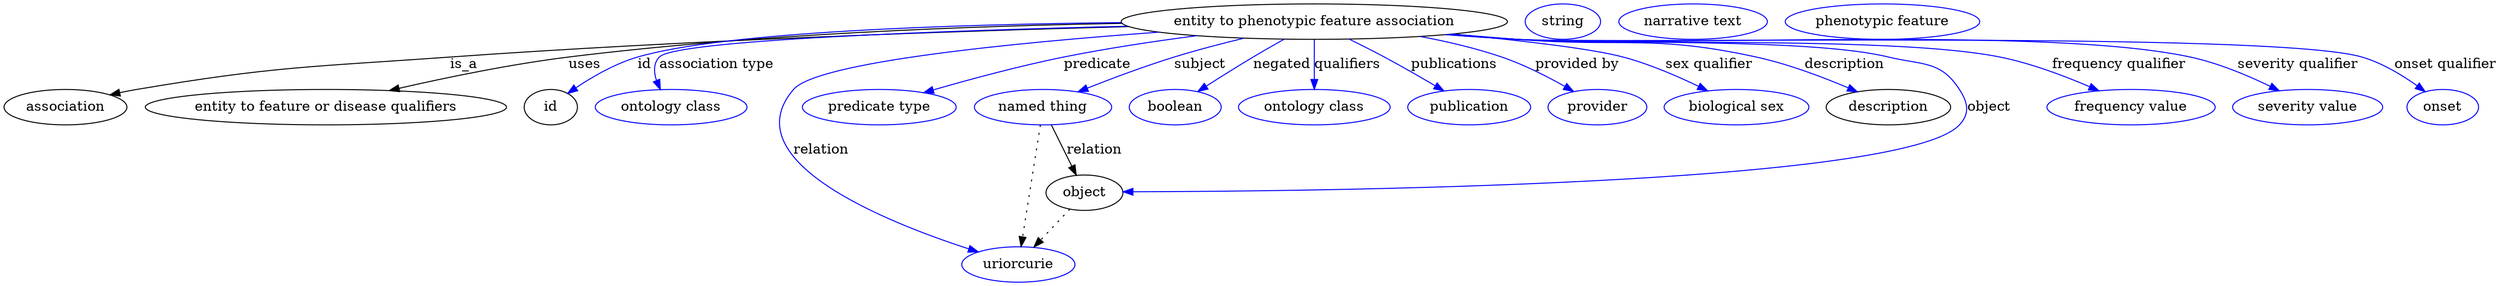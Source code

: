 digraph {
	graph [bb="0,0,2068,283"];
	node [label="\N"];
	"entity to phenotypic feature association"	 [height=0.5,
		label="entity to phenotypic feature association",
		pos="1092,265",
		width=4.1524];
	association	 [height=0.5,
		pos="50.046,178",
		width=1.3902];
	"entity to phenotypic feature association" -> association	 [label=is_a,
		lp="376.05,221.5",
		pos="e,86.934,190.29 945.95,261.14 798.98,256.47 565.97,246.9 365.05,229 250.78,218.82 221.19,220.16 109.05,196 104.98,195.12 100.79,\
194.1 96.614,192.99"];
	"entity to feature or disease qualifiers"	 [height=0.5,
		pos="258.05,178",
		width=3.8816];
	"entity to phenotypic feature association" -> "entity to feature or disease qualifiers"	 [label=uses,
		lp="478.05,221.5",
		pos="e,313.55,194.55 948.87,259.81 793.51,253.63 555.67,242.45 466.05,229 417.64,221.74 364.02,208.46 323.34,197.27"];
	id	 [height=0.5,
		pos="443.05,178",
		width=0.75];
	"entity to phenotypic feature association" -> id	 [color=blue,
		label=id,
		lp="530.55,221.5",
		pos="e,460.01,192.09 949.37,259.57 794.63,253.1 564.35,241.59 525.05,229 504.3,222.36 483.49,209.32 468.02,198.09",
		style=solid];
	"association type"	 [color=blue,
		height=0.5,
		label="ontology class",
		pos="550.05,178",
		width=1.7151];
	"entity to phenotypic feature association" -> "association type"	 [color=blue,
		label="association type",
		lp="589.05,221.5",
		pos="e,542.01,196.27 947.42,260.33 790.01,254.53 558.71,243.59 545.05,229 539.34,222.91 538.49,214.43 539.7,206.13",
		style=solid];
	subject	 [color=blue,
		height=0.5,
		label="named thing",
		pos="862.05,178",
		width=1.5346];
	"entity to phenotypic feature association" -> subject	 [color=blue,
		label=subject,
		lp="1002.5,221.5",
		pos="e,894.63,192.57 1038.2,248.18 1020.6,242.39 1000.9,235.69 983.05,229 956.41,219.01 926.98,206.63 903.82,196.58",
		style=solid];
	predicate	 [color=blue,
		height=0.5,
		label="predicate type",
		pos="728.05,178",
		width=1.679];
	"entity to phenotypic feature association" -> predicate	 [color=blue,
		label=predicate,
		lp="918.05,221.5",
		pos="e,767.68,191.73 999.92,250.72 966.12,244.86 927.67,237.45 893.05,229 853.71,219.4 809.97,205.74 777.41,194.97",
		style=solid];
	relation	 [color=blue,
		height=0.5,
		label=uriorcurie,
		pos="838.05,18",
		width=1.2638];
	"entity to phenotypic feature association" -> relation	 [color=blue,
		label=relation,
		lp="682.05,134.5",
		pos="e,806.11,30.988 973.03,254.06 851.86,241.68 679.02,220.07 659.05,196 606.12,132.23 729.06,65.541 796.92,35.046",
		style=solid];
	negated	 [color=blue,
		height=0.5,
		label=boolean,
		pos="974.05,178",
		width=1.0652];
	"entity to phenotypic feature association" -> negated	 [color=blue,
		label=negated,
		lp="1062.5,221.5",
		pos="e,995.02,193.46 1067.9,247.18 1049.1,233.35 1023,214.12 1003.1,199.44",
		style=solid];
	qualifiers	 [color=blue,
		height=0.5,
		label="ontology class",
		pos="1092,178",
		width=1.7151];
	"entity to phenotypic feature association" -> qualifiers	 [color=blue,
		label=qualifiers,
		lp="1118,221.5",
		pos="e,1092,196 1092,246.97 1092,235.19 1092,219.56 1092,206.16",
		style=solid];
	publications	 [color=blue,
		height=0.5,
		label=publication,
		pos="1222,178",
		width=1.3902];
	"entity to phenotypic feature association" -> publications	 [color=blue,
		label=publications,
		lp="1202.5,221.5",
		pos="e,1199.2,194.04 1120.1,247.23 1129,241.47 1139,235.02 1148,229 1162.2,219.57 1177.7,208.91 1190.9,199.79",
		style=solid];
	"provided by"	 [color=blue,
		height=0.5,
		label=provider,
		pos="1330,178",
		width=1.1193];
	"entity to phenotypic feature association" -> "provided by"	 [color=blue,
		label="provided by",
		lp="1304,221.5",
		pos="e,1307.6,193.04 1172.4,249.72 1194.7,244.34 1218.7,237.47 1240,229 1260.5,220.91 1281.9,208.9 1298.8,198.57",
		style=solid];
	"sex qualifier"	 [color=blue,
		height=0.5,
		label="biological sex",
		pos="1448,178",
		width=1.661];
	"entity to phenotypic feature association" -> "sex qualifier"	 [color=blue,
		label="sex qualifier",
		lp="1412,221.5",
		pos="e,1420.4,194.05 1200.4,252.59 1254.9,245.68 1314.9,236.92 1341,229 1365.5,221.6 1391.3,209.4 1411.5,198.79",
		style=solid];
	description	 [height=0.5,
		pos="1576,178",
		width=1.3902];
	"entity to phenotypic feature association" -> description	 [color=blue,
		label=description,
		lp="1527.5,221.5",
		pos="e,1546.8,192.71 1199.5,252.41 1216.4,250.53 1233.7,248.67 1250,247 1338.8,237.95 1363.3,249.97 1450,229 1480.4,221.66 1513.1,208.26 \
1537.5,197.05",
		style=solid];
	object	 [height=0.5,
		pos="898.05,91",
		width=0.9027];
	"entity to phenotypic feature association" -> object	 [color=blue,
		label=object,
		lp="1660,178",
		pos="e,930.59,91.529 1197.4,252.18 1214.9,250.27 1233,248.46 1250,247 1388.4,235.13 1427.2,262.16 1562,229 1596.6,220.5 1615.7,225.92 \
1635,196 1643.7,182.56 1645.8,171.83 1635,160 1588.1,108.45 1091,94.712 940.79,91.726",
		style=solid];
	"frequency qualifier"	 [color=blue,
		height=0.5,
		label="frequency value",
		pos="1782,178",
		width=1.8776];
	"entity to phenotypic feature association" -> "frequency qualifier"	 [color=blue,
		label="frequency qualifier",
		lp="1768,221.5",
		pos="e,1755.3,194.64 1196.5,252.04 1214.3,250.13 1232.7,248.35 1250,247 1344.5,239.63 1584.1,252.01 1676,229 1700.8,222.81 1726.6,210.52 \
1746.6,199.56",
		style=solid];
	"severity qualifier"	 [color=blue,
		height=0.5,
		label="severity value",
		pos="1927,178",
		width=1.661];
	"entity to phenotypic feature association" -> "severity qualifier"	 [color=blue,
		label="severity qualifier",
		lp="1909.5,221.5",
		pos="e,1901.6,194.48 1195.6,251.97 1213.7,250.04 1232.4,248.28 1250,247 1377.3,237.77 1700.3,260.02 1824,229 1848.3,222.93 1873.4,210.6 \
1892.8,199.59",
		style=solid];
	"onset qualifier"	 [color=blue,
		height=0.5,
		label=onset,
		pos="2038,178",
		width=0.81243];
	"entity to phenotypic feature association" -> "onset qualifier"	 [color=blue,
		label="onset qualifier",
		lp="2028.5,221.5",
		pos="e,2021.2,193.03 1195.2,251.92 1213.4,249.99 1232.3,248.23 1250,247 1328.8,241.53 1884.7,252.49 1960,229 1979.5,222.92 1998.8,210.44 \
2013.3,199.34",
		style=solid];
	association_id	 [color=blue,
		height=0.5,
		label=string,
		pos="1290,265",
		width=0.84854];
	subject -> relation	 [pos="e,840.78,36.223 859.34,159.96 855.2,132.35 847.25,79.375 842.32,46.525",
		style=dotted];
	subject -> object	 [label=relation,
		lp="904.05,134.5",
		pos="e,890.72,108.71 869.5,159.97 874.51,147.88 881.19,131.73 886.83,118.09"];
	"entity to phenotypic feature association_description"	 [color=blue,
		height=0.5,
		label="narrative text",
		pos="1396,265",
		width=1.6068];
	object -> relation	 [pos="e,852.23,35.261 884.43,74.435 876.85,65.207 867.25,53.528 858.75,43.191",
		style=dotted];
	"entity to phenotypic feature association_object"	 [color=blue,
		height=0.5,
		label="phenotypic feature",
		pos="1549,265",
		width=2.1304];
}
